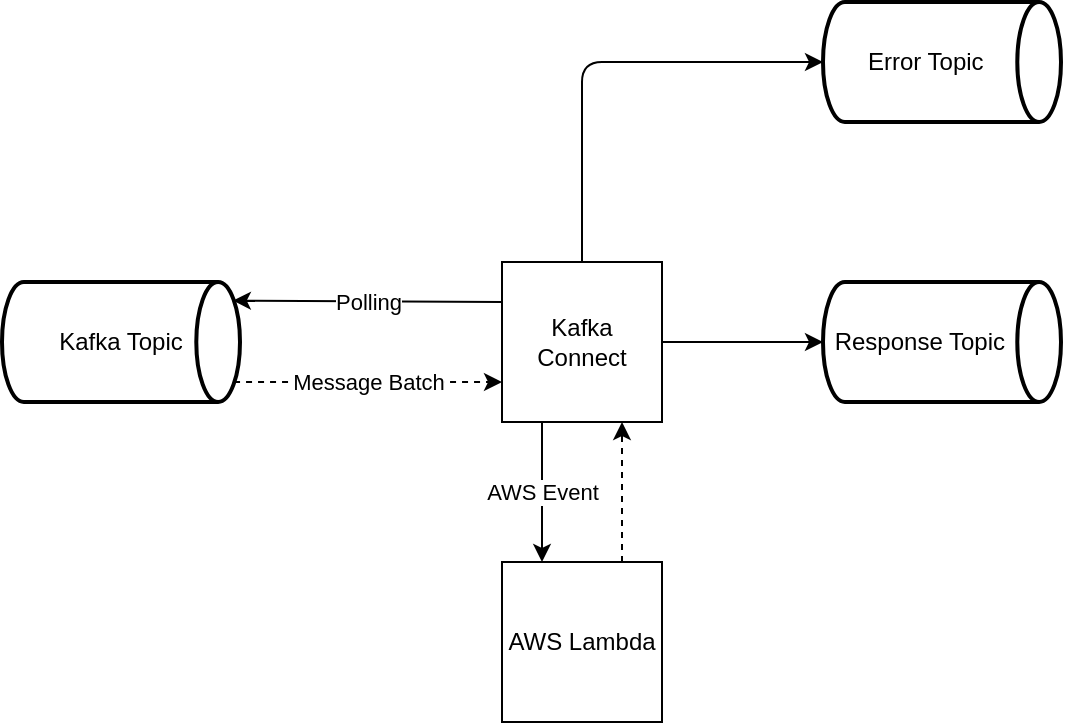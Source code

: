 <mxfile version="12.5.5" type="device"><diagram id="ZyEGCSsAXsrMUNp8mv3t" name="Page-1"><mxGraphModel dx="813" dy="494" grid="1" gridSize="10" guides="1" tooltips="1" connect="1" arrows="1" fold="1" page="1" pageScale="1" pageWidth="850" pageHeight="1100" math="0" shadow="0"><root><mxCell id="0"/><mxCell id="1" parent="0"/><mxCell id="-f88_bJtyFJkHFXkyuEG-1" value="Kafka Topic" style="strokeWidth=2;html=1;shape=mxgraph.flowchart.direct_data;whiteSpace=wrap;" vertex="1" parent="1"><mxGeometry x="90" y="310" width="119" height="60" as="geometry"/></mxCell><mxCell id="-f88_bJtyFJkHFXkyuEG-2" value="Kafka Connect" style="whiteSpace=wrap;html=1;aspect=fixed;" vertex="1" parent="1"><mxGeometry x="340" y="300" width="80" height="80" as="geometry"/></mxCell><mxCell id="-f88_bJtyFJkHFXkyuEG-3" value="AWS Lambda" style="whiteSpace=wrap;html=1;aspect=fixed;" vertex="1" parent="1"><mxGeometry x="340" y="450" width="80" height="80" as="geometry"/></mxCell><mxCell id="-f88_bJtyFJkHFXkyuEG-7" value="Polling" style="endArrow=classic;html=1;exitX=0;exitY=0.25;exitDx=0;exitDy=0;entryX=0.97;entryY=0.155;entryDx=0;entryDy=0;entryPerimeter=0;" edge="1" parent="1" source="-f88_bJtyFJkHFXkyuEG-2" target="-f88_bJtyFJkHFXkyuEG-1"><mxGeometry width="50" height="50" relative="1" as="geometry"><mxPoint x="200" y="430" as="sourcePoint"/><mxPoint x="240" y="320" as="targetPoint"/></mxGeometry></mxCell><mxCell id="-f88_bJtyFJkHFXkyuEG-8" value="Message Batch" style="endArrow=classic;html=1;entryX=0;entryY=0.75;entryDx=0;entryDy=0;exitX=0.975;exitY=0.834;exitDx=0;exitDy=0;exitPerimeter=0;dashed=1;" edge="1" parent="1" source="-f88_bJtyFJkHFXkyuEG-1" target="-f88_bJtyFJkHFXkyuEG-2"><mxGeometry width="50" height="50" relative="1" as="geometry"><mxPoint x="242" y="360" as="sourcePoint"/><mxPoint x="292" y="400" as="targetPoint"/></mxGeometry></mxCell><mxCell id="-f88_bJtyFJkHFXkyuEG-9" value="&amp;nbsp;Response Topic" style="strokeWidth=2;html=1;shape=mxgraph.flowchart.direct_data;whiteSpace=wrap;align=left;" vertex="1" parent="1"><mxGeometry x="500.5" y="310" width="119" height="60" as="geometry"/></mxCell><mxCell id="-f88_bJtyFJkHFXkyuEG-10" value="&amp;nbsp; &amp;nbsp; &amp;nbsp; Error Topic" style="strokeWidth=2;html=1;shape=mxgraph.flowchart.direct_data;whiteSpace=wrap;align=left;" vertex="1" parent="1"><mxGeometry x="500.5" y="170" width="119" height="60" as="geometry"/></mxCell><mxCell id="-f88_bJtyFJkHFXkyuEG-11" value="AWS Event" style="endArrow=classic;html=1;exitX=0.25;exitY=1;exitDx=0;exitDy=0;entryX=0.25;entryY=0;entryDx=0;entryDy=0;" edge="1" parent="1" source="-f88_bJtyFJkHFXkyuEG-2" target="-f88_bJtyFJkHFXkyuEG-3"><mxGeometry width="50" height="50" relative="1" as="geometry"><mxPoint x="90" y="600" as="sourcePoint"/><mxPoint x="140" y="550" as="targetPoint"/></mxGeometry></mxCell><mxCell id="-f88_bJtyFJkHFXkyuEG-12" value="" style="endArrow=classic;html=1;entryX=0.75;entryY=1;entryDx=0;entryDy=0;exitX=0.75;exitY=0;exitDx=0;exitDy=0;dashed=1;" edge="1" parent="1" source="-f88_bJtyFJkHFXkyuEG-3" target="-f88_bJtyFJkHFXkyuEG-2"><mxGeometry width="50" height="50" relative="1" as="geometry"><mxPoint x="90" y="600" as="sourcePoint"/><mxPoint x="140" y="550" as="targetPoint"/></mxGeometry></mxCell><mxCell id="-f88_bJtyFJkHFXkyuEG-13" value="" style="endArrow=classic;html=1;entryX=0;entryY=0.5;entryDx=0;entryDy=0;entryPerimeter=0;exitX=1;exitY=0.5;exitDx=0;exitDy=0;" edge="1" parent="1" source="-f88_bJtyFJkHFXkyuEG-2" target="-f88_bJtyFJkHFXkyuEG-9"><mxGeometry width="50" height="50" relative="1" as="geometry"><mxPoint x="90" y="600" as="sourcePoint"/><mxPoint x="140" y="550" as="targetPoint"/></mxGeometry></mxCell><mxCell id="-f88_bJtyFJkHFXkyuEG-14" value="" style="endArrow=classic;html=1;entryX=0;entryY=0.5;entryDx=0;entryDy=0;entryPerimeter=0;exitX=0.5;exitY=0;exitDx=0;exitDy=0;" edge="1" parent="1" source="-f88_bJtyFJkHFXkyuEG-2" target="-f88_bJtyFJkHFXkyuEG-10"><mxGeometry width="50" height="50" relative="1" as="geometry"><mxPoint x="90" y="600" as="sourcePoint"/><mxPoint x="140" y="550" as="targetPoint"/><Array as="points"><mxPoint x="380" y="200"/></Array></mxGeometry></mxCell></root></mxGraphModel></diagram></mxfile>